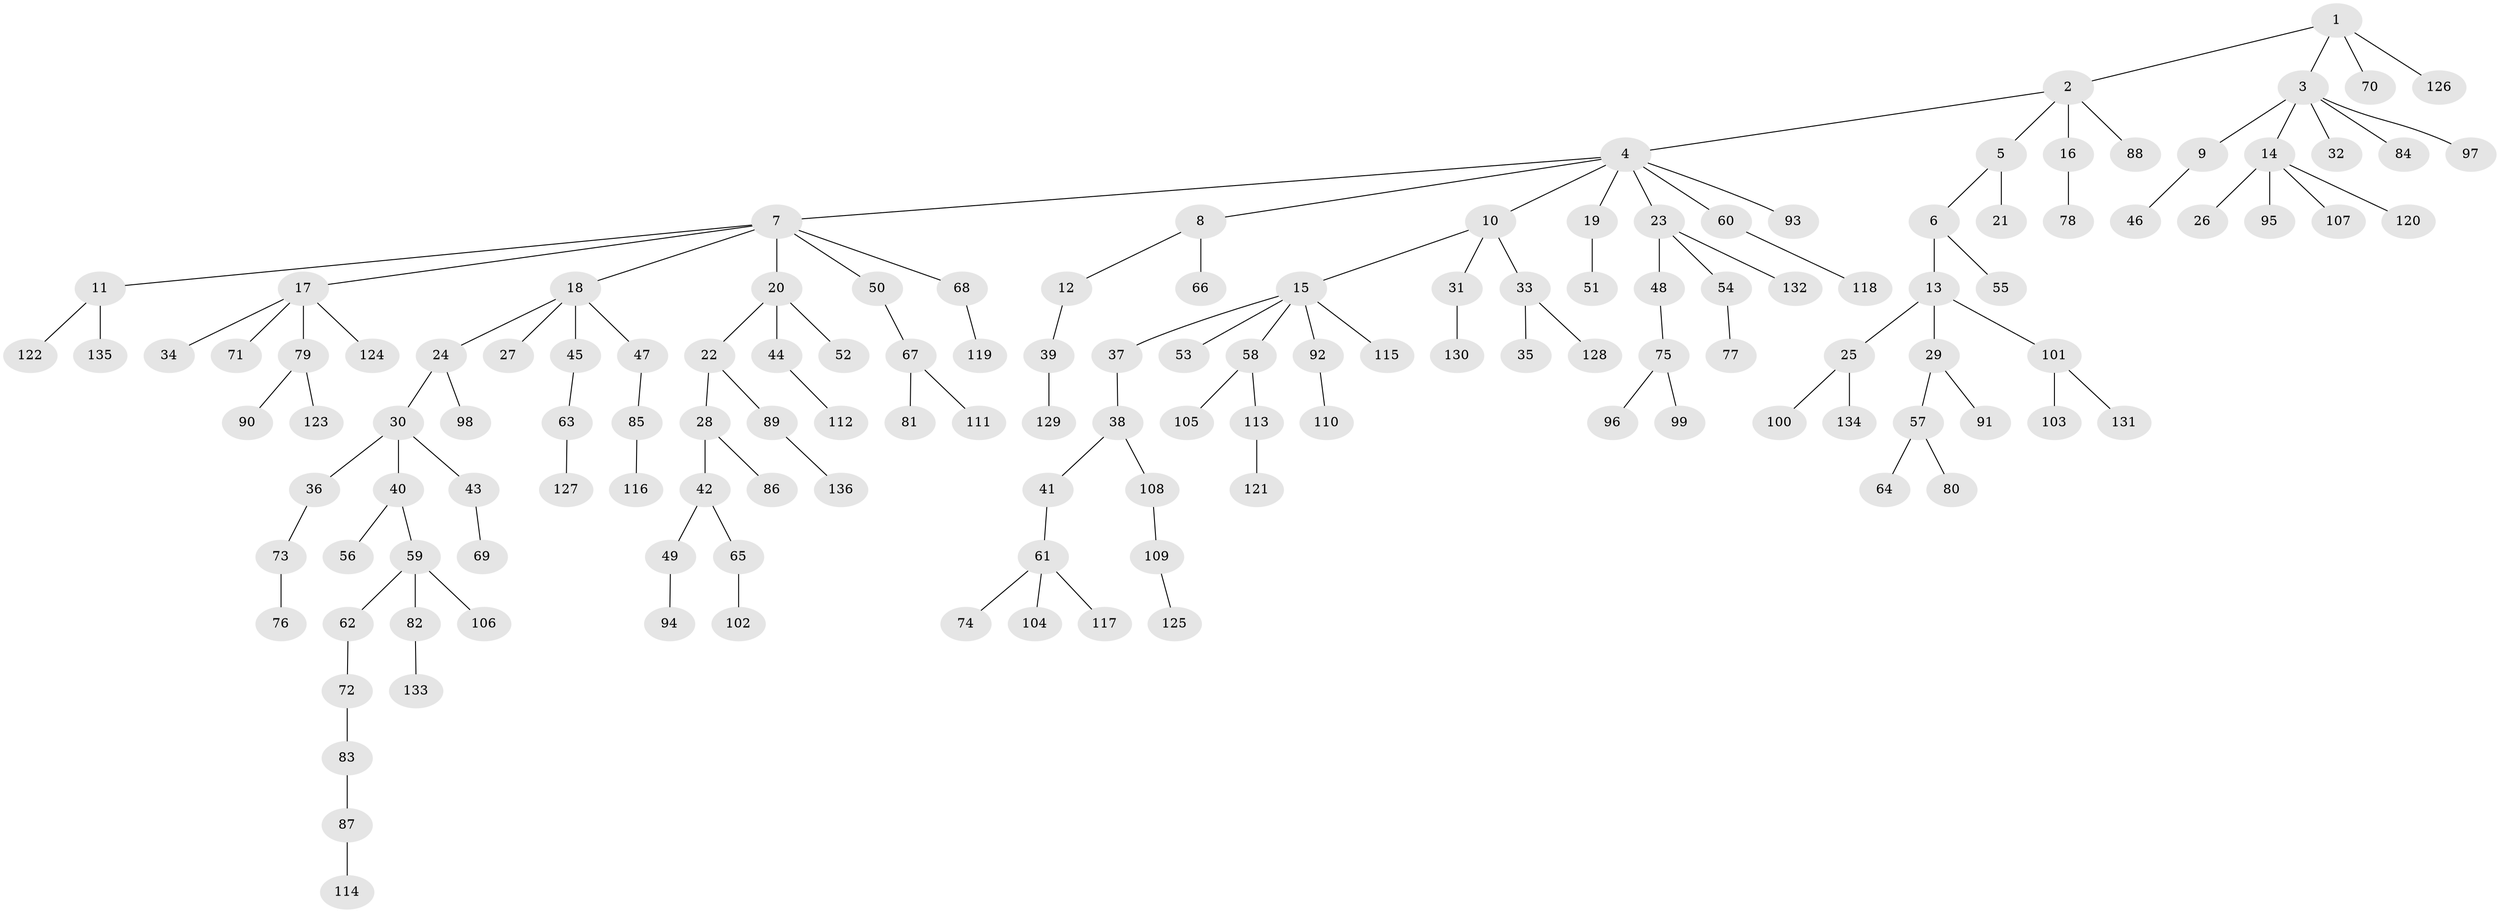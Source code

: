 // Generated by graph-tools (version 1.1) at 2025/53/03/09/25 04:53:09]
// undirected, 136 vertices, 135 edges
graph export_dot {
graph [start="1"]
  node [color=gray90,style=filled];
  1;
  2;
  3;
  4;
  5;
  6;
  7;
  8;
  9;
  10;
  11;
  12;
  13;
  14;
  15;
  16;
  17;
  18;
  19;
  20;
  21;
  22;
  23;
  24;
  25;
  26;
  27;
  28;
  29;
  30;
  31;
  32;
  33;
  34;
  35;
  36;
  37;
  38;
  39;
  40;
  41;
  42;
  43;
  44;
  45;
  46;
  47;
  48;
  49;
  50;
  51;
  52;
  53;
  54;
  55;
  56;
  57;
  58;
  59;
  60;
  61;
  62;
  63;
  64;
  65;
  66;
  67;
  68;
  69;
  70;
  71;
  72;
  73;
  74;
  75;
  76;
  77;
  78;
  79;
  80;
  81;
  82;
  83;
  84;
  85;
  86;
  87;
  88;
  89;
  90;
  91;
  92;
  93;
  94;
  95;
  96;
  97;
  98;
  99;
  100;
  101;
  102;
  103;
  104;
  105;
  106;
  107;
  108;
  109;
  110;
  111;
  112;
  113;
  114;
  115;
  116;
  117;
  118;
  119;
  120;
  121;
  122;
  123;
  124;
  125;
  126;
  127;
  128;
  129;
  130;
  131;
  132;
  133;
  134;
  135;
  136;
  1 -- 2;
  1 -- 3;
  1 -- 70;
  1 -- 126;
  2 -- 4;
  2 -- 5;
  2 -- 16;
  2 -- 88;
  3 -- 9;
  3 -- 14;
  3 -- 32;
  3 -- 84;
  3 -- 97;
  4 -- 7;
  4 -- 8;
  4 -- 10;
  4 -- 19;
  4 -- 23;
  4 -- 60;
  4 -- 93;
  5 -- 6;
  5 -- 21;
  6 -- 13;
  6 -- 55;
  7 -- 11;
  7 -- 17;
  7 -- 18;
  7 -- 20;
  7 -- 50;
  7 -- 68;
  8 -- 12;
  8 -- 66;
  9 -- 46;
  10 -- 15;
  10 -- 31;
  10 -- 33;
  11 -- 122;
  11 -- 135;
  12 -- 39;
  13 -- 25;
  13 -- 29;
  13 -- 101;
  14 -- 26;
  14 -- 95;
  14 -- 107;
  14 -- 120;
  15 -- 37;
  15 -- 53;
  15 -- 58;
  15 -- 92;
  15 -- 115;
  16 -- 78;
  17 -- 34;
  17 -- 71;
  17 -- 79;
  17 -- 124;
  18 -- 24;
  18 -- 27;
  18 -- 45;
  18 -- 47;
  19 -- 51;
  20 -- 22;
  20 -- 44;
  20 -- 52;
  22 -- 28;
  22 -- 89;
  23 -- 48;
  23 -- 54;
  23 -- 132;
  24 -- 30;
  24 -- 98;
  25 -- 100;
  25 -- 134;
  28 -- 42;
  28 -- 86;
  29 -- 57;
  29 -- 91;
  30 -- 36;
  30 -- 40;
  30 -- 43;
  31 -- 130;
  33 -- 35;
  33 -- 128;
  36 -- 73;
  37 -- 38;
  38 -- 41;
  38 -- 108;
  39 -- 129;
  40 -- 56;
  40 -- 59;
  41 -- 61;
  42 -- 49;
  42 -- 65;
  43 -- 69;
  44 -- 112;
  45 -- 63;
  47 -- 85;
  48 -- 75;
  49 -- 94;
  50 -- 67;
  54 -- 77;
  57 -- 64;
  57 -- 80;
  58 -- 105;
  58 -- 113;
  59 -- 62;
  59 -- 82;
  59 -- 106;
  60 -- 118;
  61 -- 74;
  61 -- 104;
  61 -- 117;
  62 -- 72;
  63 -- 127;
  65 -- 102;
  67 -- 81;
  67 -- 111;
  68 -- 119;
  72 -- 83;
  73 -- 76;
  75 -- 96;
  75 -- 99;
  79 -- 90;
  79 -- 123;
  82 -- 133;
  83 -- 87;
  85 -- 116;
  87 -- 114;
  89 -- 136;
  92 -- 110;
  101 -- 103;
  101 -- 131;
  108 -- 109;
  109 -- 125;
  113 -- 121;
}
